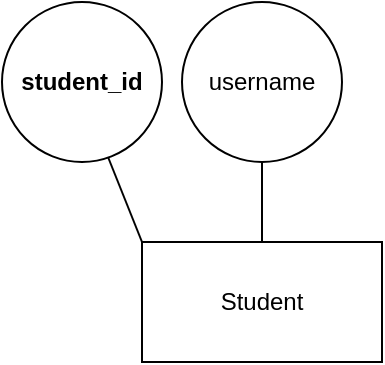<mxfile version="20.3.0" type="github">
  <diagram id="R2lEEEUBdFMjLlhIrx00" name="Page-1">
    <mxGraphModel dx="1038" dy="547" grid="1" gridSize="10" guides="1" tooltips="1" connect="1" arrows="1" fold="1" page="1" pageScale="1" pageWidth="850" pageHeight="1100" math="0" shadow="0" extFonts="Permanent Marker^https://fonts.googleapis.com/css?family=Permanent+Marker">
      <root>
        <mxCell id="0" />
        <mxCell id="1" parent="0" />
        <mxCell id="0v3SI8ZKZs6dKQrGf3tf-1" value="Student" style="rounded=0;whiteSpace=wrap;html=1;" vertex="1" parent="1">
          <mxGeometry x="390" y="190" width="120" height="60" as="geometry" />
        </mxCell>
        <mxCell id="0v3SI8ZKZs6dKQrGf3tf-2" value="" style="endArrow=none;html=1;rounded=0;entryX=0;entryY=0;entryDx=0;entryDy=0;" edge="1" parent="1" target="0v3SI8ZKZs6dKQrGf3tf-1">
          <mxGeometry width="50" height="50" relative="1" as="geometry">
            <mxPoint x="370" y="140" as="sourcePoint" />
            <mxPoint x="390" y="180" as="targetPoint" />
          </mxGeometry>
        </mxCell>
        <mxCell id="0v3SI8ZKZs6dKQrGf3tf-3" value="&lt;b&gt;student_id&lt;/b&gt;" style="ellipse;whiteSpace=wrap;html=1;aspect=fixed;" vertex="1" parent="1">
          <mxGeometry x="320" y="70" width="80" height="80" as="geometry" />
        </mxCell>
        <mxCell id="0v3SI8ZKZs6dKQrGf3tf-4" value="" style="endArrow=none;html=1;rounded=0;exitX=0.5;exitY=0;exitDx=0;exitDy=0;" edge="1" parent="1" source="0v3SI8ZKZs6dKQrGf3tf-1" target="0v3SI8ZKZs6dKQrGf3tf-5">
          <mxGeometry width="50" height="50" relative="1" as="geometry">
            <mxPoint x="420" y="200" as="sourcePoint" />
            <mxPoint x="440" y="120" as="targetPoint" />
          </mxGeometry>
        </mxCell>
        <mxCell id="0v3SI8ZKZs6dKQrGf3tf-5" value="username" style="ellipse;whiteSpace=wrap;html=1;aspect=fixed;" vertex="1" parent="1">
          <mxGeometry x="410" y="70" width="80" height="80" as="geometry" />
        </mxCell>
      </root>
    </mxGraphModel>
  </diagram>
</mxfile>

